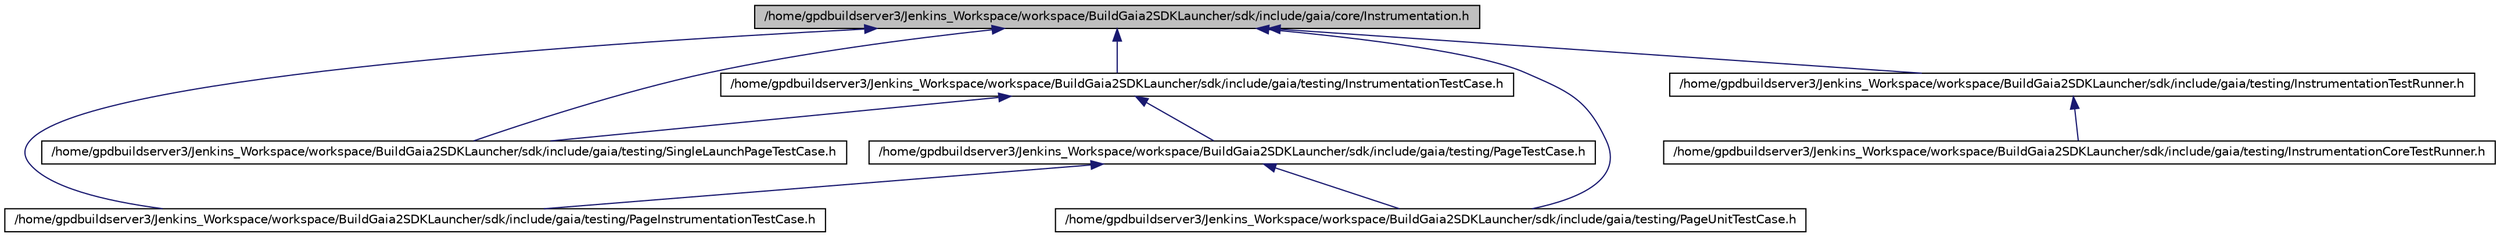 digraph G
{
  edge [fontname="Helvetica",fontsize="10",labelfontname="Helvetica",labelfontsize="10"];
  node [fontname="Helvetica",fontsize="10",shape=record];
  Node1 [label="/home/gpdbuildserver3/Jenkins_Workspace/workspace/BuildGaia2SDKLauncher/sdk/include/gaia/core/Instrumentation.h",height=0.2,width=0.4,color="black", fillcolor="grey75", style="filled" fontcolor="black"];
  Node1 -> Node2 [dir=back,color="midnightblue",fontsize="10",style="solid",fontname="Helvetica"];
  Node2 [label="/home/gpdbuildserver3/Jenkins_Workspace/workspace/BuildGaia2SDKLauncher/sdk/include/gaia/testing/InstrumentationTestCase.h",height=0.2,width=0.4,color="black", fillcolor="white", style="filled",URL="$d0/d54/_instrumentation_test_case_8h.html"];
  Node2 -> Node3 [dir=back,color="midnightblue",fontsize="10",style="solid",fontname="Helvetica"];
  Node3 [label="/home/gpdbuildserver3/Jenkins_Workspace/workspace/BuildGaia2SDKLauncher/sdk/include/gaia/testing/PageTestCase.h",height=0.2,width=0.4,color="black", fillcolor="white", style="filled",URL="$d5/db9/_page_test_case_8h.html"];
  Node3 -> Node4 [dir=back,color="midnightblue",fontsize="10",style="solid",fontname="Helvetica"];
  Node4 [label="/home/gpdbuildserver3/Jenkins_Workspace/workspace/BuildGaia2SDKLauncher/sdk/include/gaia/testing/PageInstrumentationTestCase.h",height=0.2,width=0.4,color="black", fillcolor="white", style="filled",URL="$d2/d74/_page_instrumentation_test_case_8h.html"];
  Node3 -> Node5 [dir=back,color="midnightblue",fontsize="10",style="solid",fontname="Helvetica"];
  Node5 [label="/home/gpdbuildserver3/Jenkins_Workspace/workspace/BuildGaia2SDKLauncher/sdk/include/gaia/testing/PageUnitTestCase.h",height=0.2,width=0.4,color="black", fillcolor="white", style="filled",URL="$db/deb/_page_unit_test_case_8h.html"];
  Node2 -> Node6 [dir=back,color="midnightblue",fontsize="10",style="solid",fontname="Helvetica"];
  Node6 [label="/home/gpdbuildserver3/Jenkins_Workspace/workspace/BuildGaia2SDKLauncher/sdk/include/gaia/testing/SingleLaunchPageTestCase.h",height=0.2,width=0.4,color="black", fillcolor="white", style="filled",URL="$d2/dc6/_single_launch_page_test_case_8h.html"];
  Node1 -> Node7 [dir=back,color="midnightblue",fontsize="10",style="solid",fontname="Helvetica"];
  Node7 [label="/home/gpdbuildserver3/Jenkins_Workspace/workspace/BuildGaia2SDKLauncher/sdk/include/gaia/testing/InstrumentationTestRunner.h",height=0.2,width=0.4,color="black", fillcolor="white", style="filled",URL="$d6/d7d/_instrumentation_test_runner_8h.html"];
  Node7 -> Node8 [dir=back,color="midnightblue",fontsize="10",style="solid",fontname="Helvetica"];
  Node8 [label="/home/gpdbuildserver3/Jenkins_Workspace/workspace/BuildGaia2SDKLauncher/sdk/include/gaia/testing/InstrumentationCoreTestRunner.h",height=0.2,width=0.4,color="black", fillcolor="white", style="filled",URL="$dd/db1/_instrumentation_core_test_runner_8h.html"];
  Node1 -> Node4 [dir=back,color="midnightblue",fontsize="10",style="solid",fontname="Helvetica"];
  Node1 -> Node5 [dir=back,color="midnightblue",fontsize="10",style="solid",fontname="Helvetica"];
  Node1 -> Node6 [dir=back,color="midnightblue",fontsize="10",style="solid",fontname="Helvetica"];
}
